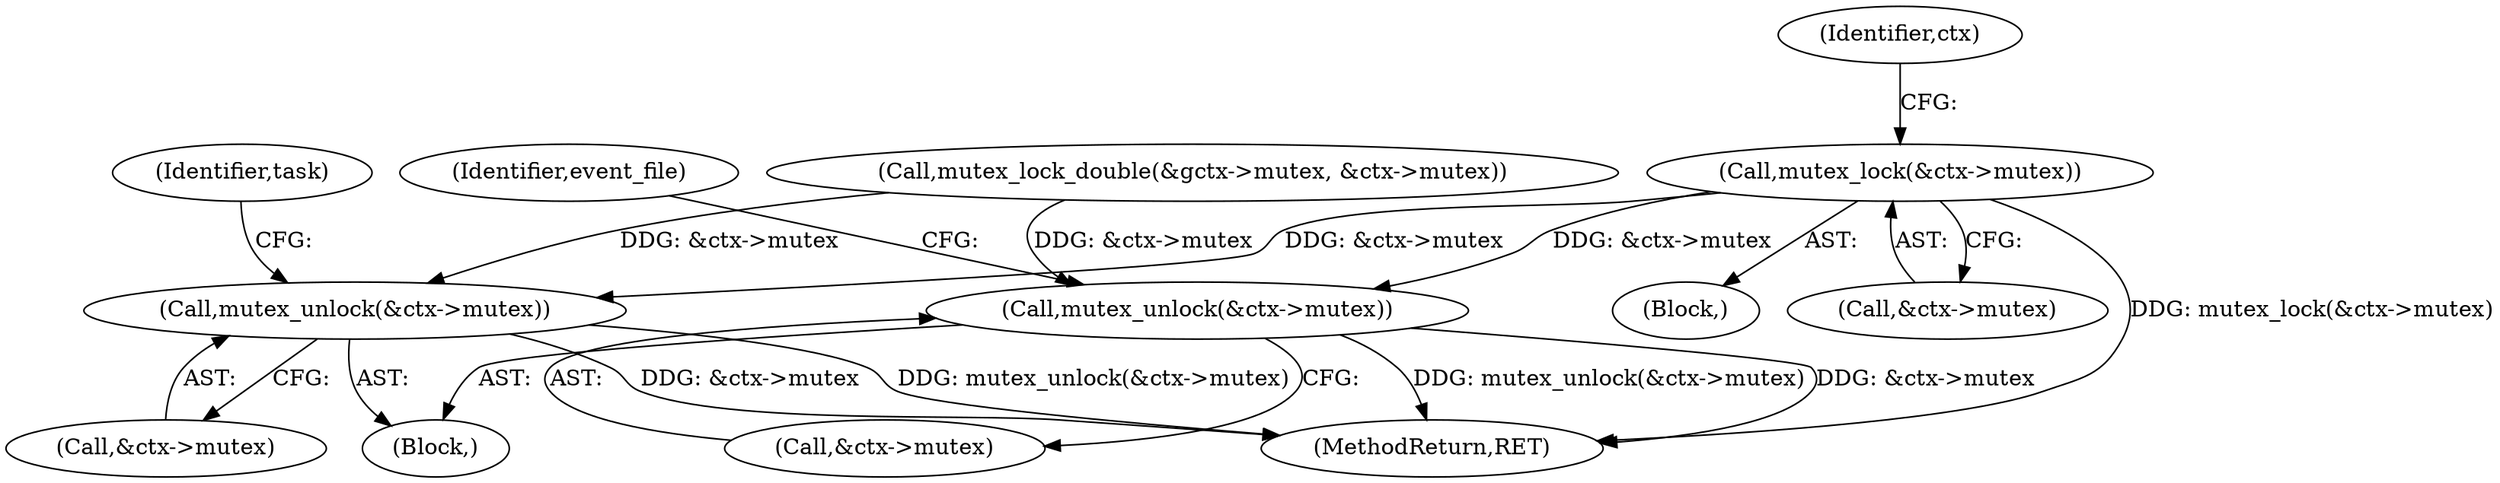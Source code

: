 digraph "0_linux_321027c1fe77f892f4ea07846aeae08cefbbb290@API" {
"1000644" [label="(Call,mutex_lock(&ctx->mutex))"];
"1000748" [label="(Call,mutex_unlock(&ctx->mutex))"];
"1000800" [label="(Call,mutex_unlock(&ctx->mutex))"];
"1000621" [label="(Call,mutex_lock_double(&gctx->mutex, &ctx->mutex))"];
"1000644" [label="(Call,mutex_lock(&ctx->mutex))"];
"1000645" [label="(Call,&ctx->mutex)"];
"1000138" [label="(Block,)"];
"1000801" [label="(Call,&ctx->mutex)"];
"1000748" [label="(Call,mutex_unlock(&ctx->mutex))"];
"1000806" [label="(Identifier,event_file)"];
"1000749" [label="(Call,&ctx->mutex)"];
"1000652" [label="(Identifier,ctx)"];
"1000800" [label="(Call,mutex_unlock(&ctx->mutex))"];
"1000754" [label="(Identifier,task)"];
"1000643" [label="(Block,)"];
"1000843" [label="(MethodReturn,RET)"];
"1000644" -> "1000643"  [label="AST: "];
"1000644" -> "1000645"  [label="CFG: "];
"1000645" -> "1000644"  [label="AST: "];
"1000652" -> "1000644"  [label="CFG: "];
"1000644" -> "1000843"  [label="DDG: mutex_lock(&ctx->mutex)"];
"1000644" -> "1000748"  [label="DDG: &ctx->mutex"];
"1000644" -> "1000800"  [label="DDG: &ctx->mutex"];
"1000748" -> "1000138"  [label="AST: "];
"1000748" -> "1000749"  [label="CFG: "];
"1000749" -> "1000748"  [label="AST: "];
"1000754" -> "1000748"  [label="CFG: "];
"1000748" -> "1000843"  [label="DDG: mutex_unlock(&ctx->mutex)"];
"1000748" -> "1000843"  [label="DDG: &ctx->mutex"];
"1000621" -> "1000748"  [label="DDG: &ctx->mutex"];
"1000800" -> "1000138"  [label="AST: "];
"1000800" -> "1000801"  [label="CFG: "];
"1000801" -> "1000800"  [label="AST: "];
"1000806" -> "1000800"  [label="CFG: "];
"1000800" -> "1000843"  [label="DDG: mutex_unlock(&ctx->mutex)"];
"1000800" -> "1000843"  [label="DDG: &ctx->mutex"];
"1000621" -> "1000800"  [label="DDG: &ctx->mutex"];
}
